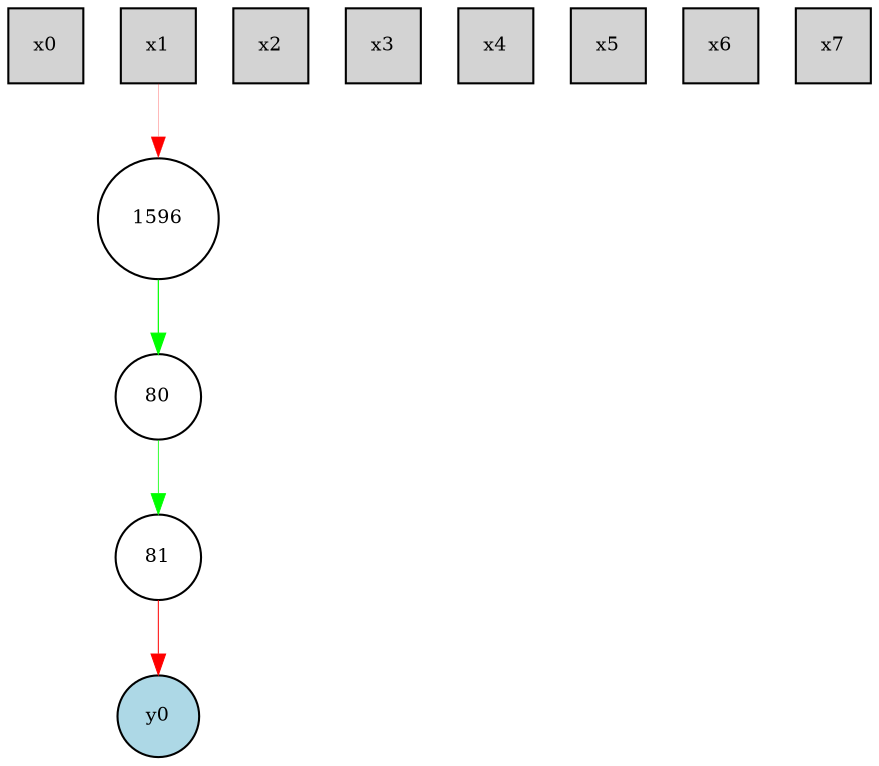 digraph {
	node [fontsize=9 height=0.1 shape=circle width=0.1]
	x0 [fillcolor=lightgray height=0.5 shape=box style=filled width=0.5]
	x1 [fillcolor=lightgray height=0.5 shape=box style=filled width=0.5]
	x2 [fillcolor=lightgray height=0.5 shape=box style=filled width=0.5]
	x3 [fillcolor=lightgray height=0.5 shape=box style=filled width=0.5]
	x4 [fillcolor=lightgray height=0.5 shape=box style=filled width=0.5]
	x5 [fillcolor=lightgray height=0.5 shape=box style=filled width=0.5]
	x6 [fillcolor=lightgray height=0.5 shape=box style=filled width=0.5]
	x7 [fillcolor=lightgray height=0.5 shape=box style=filled width=0.5]
	y0 [fillcolor=lightblue style=filled]
	80 [fillcolor=white style=filled]
	81 [fillcolor=white style=filled]
	1596 [fillcolor=white style=filled]
	80 -> 81 [color=green penwidth=0.3860579526557728 style=solid]
	81 -> y0 [color=red penwidth=0.4845007016711609 style=solid]
	x1 -> 1596 [color=red penwidth=0.12984375813786558 style=solid]
	1596 -> 80 [color=green penwidth=0.5784737463406089 style=solid]
}
